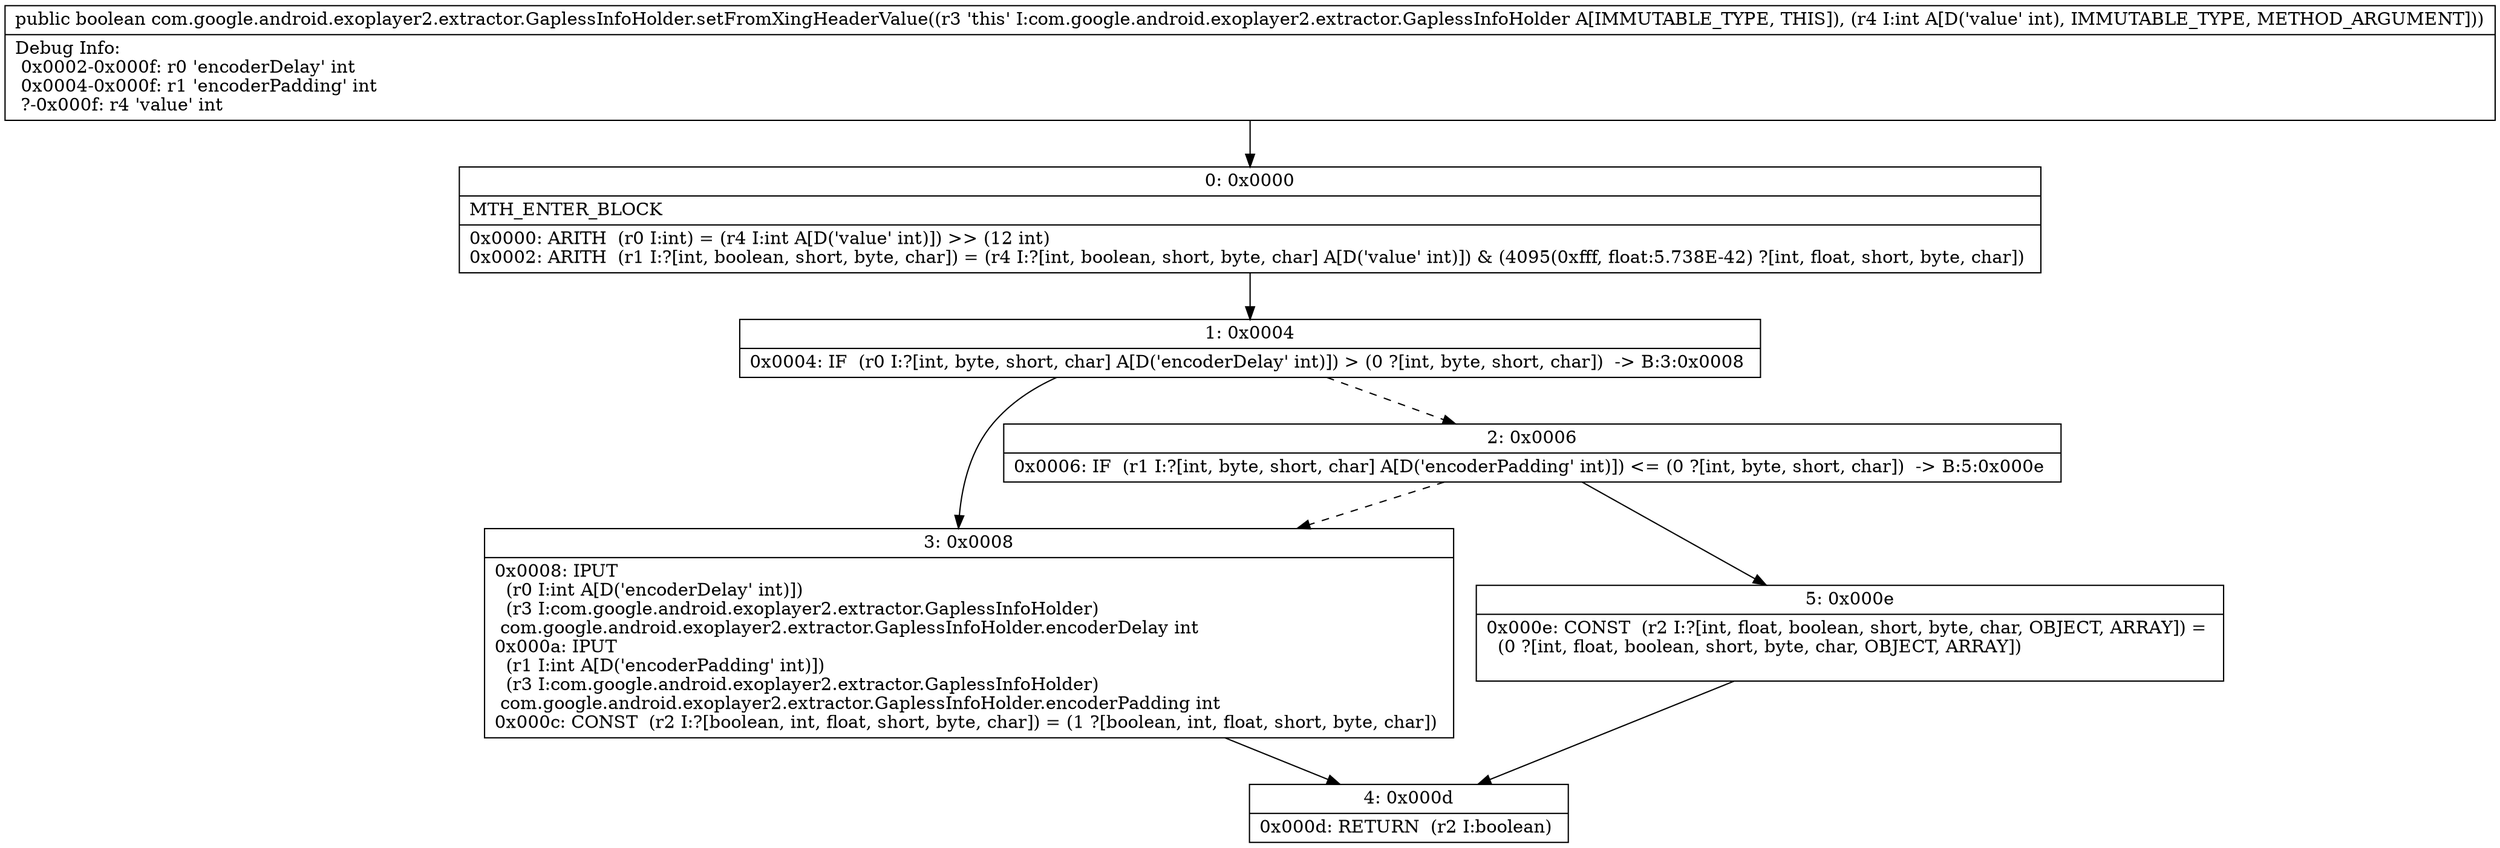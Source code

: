 digraph "CFG forcom.google.android.exoplayer2.extractor.GaplessInfoHolder.setFromXingHeaderValue(I)Z" {
Node_0 [shape=record,label="{0\:\ 0x0000|MTH_ENTER_BLOCK\l|0x0000: ARITH  (r0 I:int) = (r4 I:int A[D('value' int)]) \>\> (12 int) \l0x0002: ARITH  (r1 I:?[int, boolean, short, byte, char]) = (r4 I:?[int, boolean, short, byte, char] A[D('value' int)]) & (4095(0xfff, float:5.738E\-42) ?[int, float, short, byte, char]) \l}"];
Node_1 [shape=record,label="{1\:\ 0x0004|0x0004: IF  (r0 I:?[int, byte, short, char] A[D('encoderDelay' int)]) \> (0 ?[int, byte, short, char])  \-\> B:3:0x0008 \l}"];
Node_2 [shape=record,label="{2\:\ 0x0006|0x0006: IF  (r1 I:?[int, byte, short, char] A[D('encoderPadding' int)]) \<= (0 ?[int, byte, short, char])  \-\> B:5:0x000e \l}"];
Node_3 [shape=record,label="{3\:\ 0x0008|0x0008: IPUT  \l  (r0 I:int A[D('encoderDelay' int)])\l  (r3 I:com.google.android.exoplayer2.extractor.GaplessInfoHolder)\l com.google.android.exoplayer2.extractor.GaplessInfoHolder.encoderDelay int \l0x000a: IPUT  \l  (r1 I:int A[D('encoderPadding' int)])\l  (r3 I:com.google.android.exoplayer2.extractor.GaplessInfoHolder)\l com.google.android.exoplayer2.extractor.GaplessInfoHolder.encoderPadding int \l0x000c: CONST  (r2 I:?[boolean, int, float, short, byte, char]) = (1 ?[boolean, int, float, short, byte, char]) \l}"];
Node_4 [shape=record,label="{4\:\ 0x000d|0x000d: RETURN  (r2 I:boolean) \l}"];
Node_5 [shape=record,label="{5\:\ 0x000e|0x000e: CONST  (r2 I:?[int, float, boolean, short, byte, char, OBJECT, ARRAY]) = \l  (0 ?[int, float, boolean, short, byte, char, OBJECT, ARRAY])\l \l}"];
MethodNode[shape=record,label="{public boolean com.google.android.exoplayer2.extractor.GaplessInfoHolder.setFromXingHeaderValue((r3 'this' I:com.google.android.exoplayer2.extractor.GaplessInfoHolder A[IMMUTABLE_TYPE, THIS]), (r4 I:int A[D('value' int), IMMUTABLE_TYPE, METHOD_ARGUMENT]))  | Debug Info:\l  0x0002\-0x000f: r0 'encoderDelay' int\l  0x0004\-0x000f: r1 'encoderPadding' int\l  ?\-0x000f: r4 'value' int\l}"];
MethodNode -> Node_0;
Node_0 -> Node_1;
Node_1 -> Node_2[style=dashed];
Node_1 -> Node_3;
Node_2 -> Node_3[style=dashed];
Node_2 -> Node_5;
Node_3 -> Node_4;
Node_5 -> Node_4;
}

